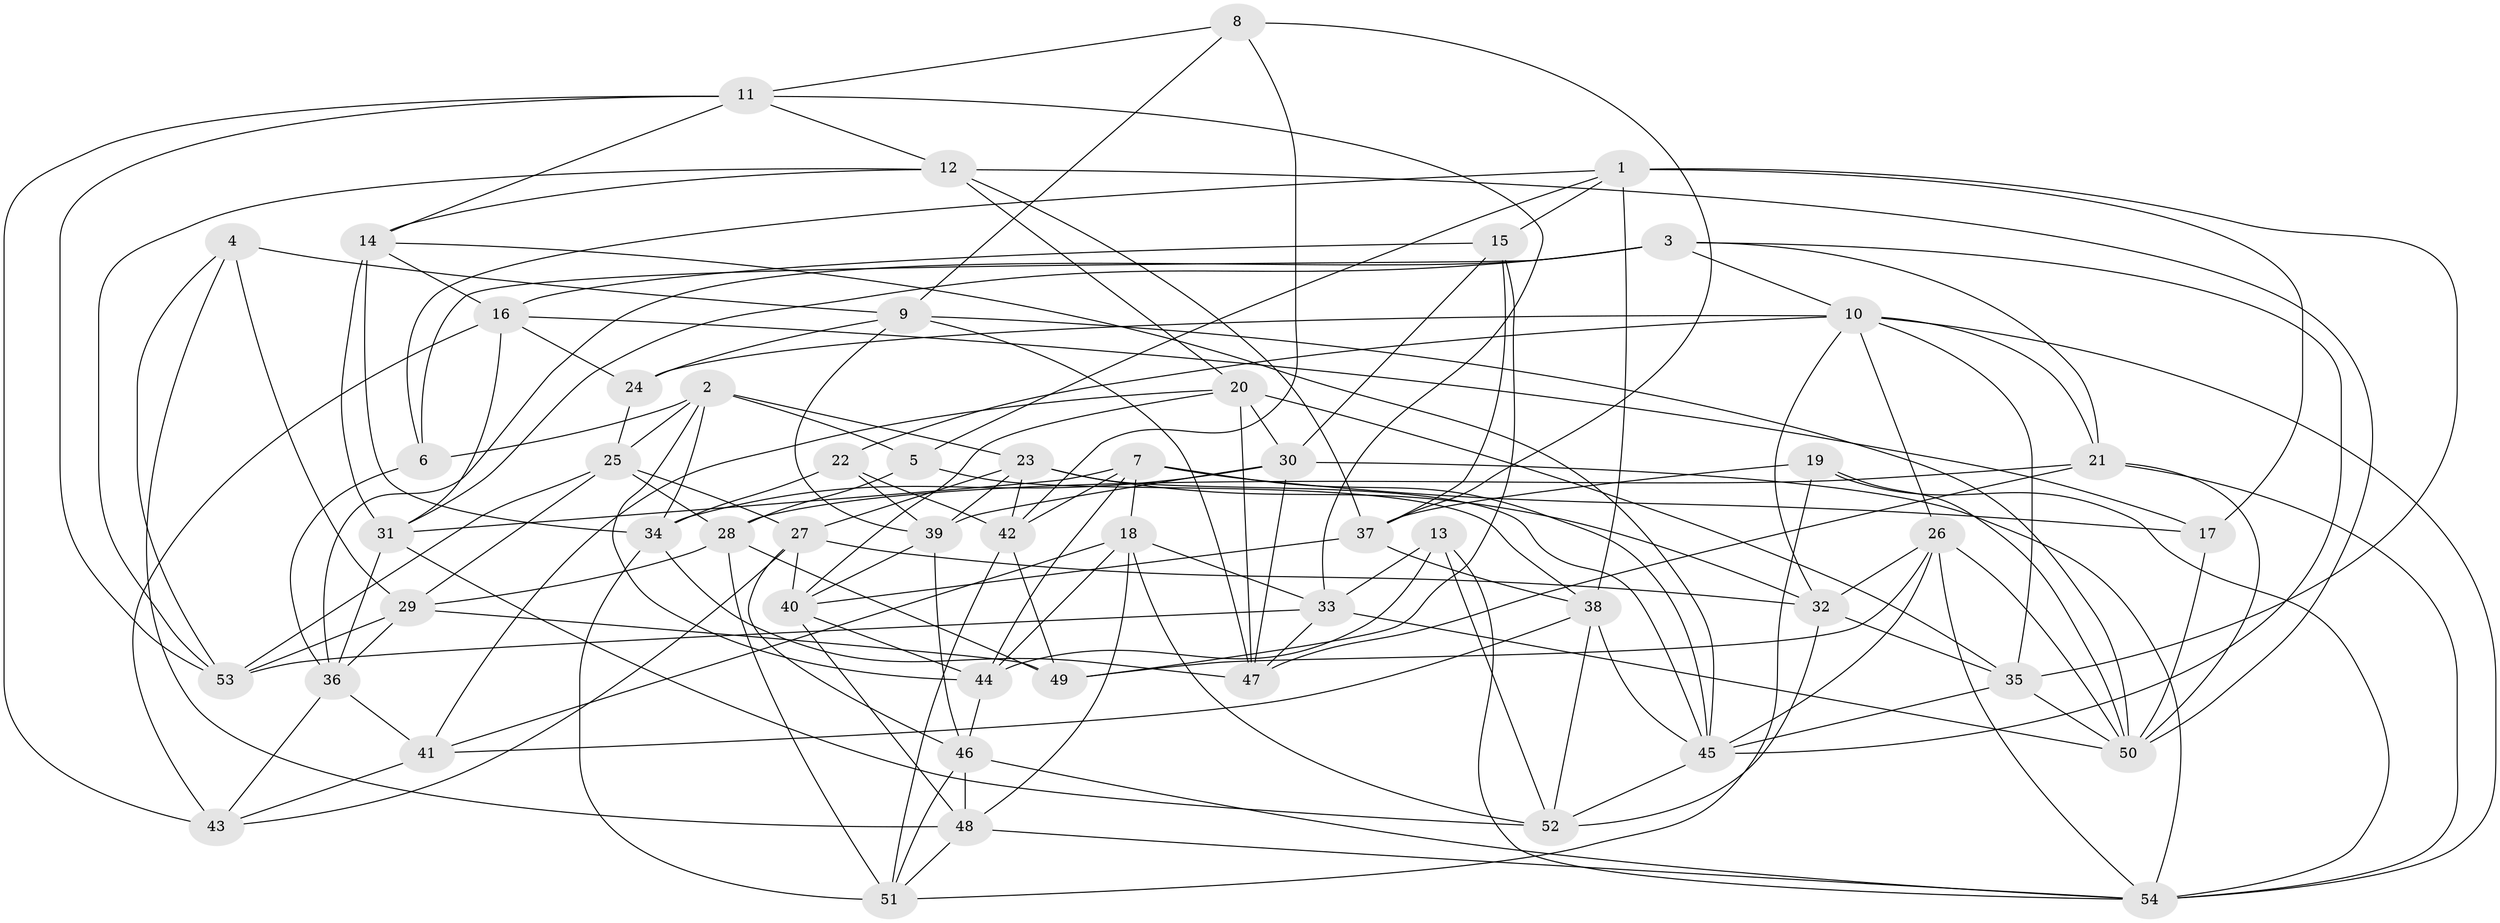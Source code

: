 // original degree distribution, {4: 1.0}
// Generated by graph-tools (version 1.1) at 2025/50/03/09/25 03:50:55]
// undirected, 54 vertices, 155 edges
graph export_dot {
graph [start="1"]
  node [color=gray90,style=filled];
  1;
  2;
  3;
  4;
  5;
  6;
  7;
  8;
  9;
  10;
  11;
  12;
  13;
  14;
  15;
  16;
  17;
  18;
  19;
  20;
  21;
  22;
  23;
  24;
  25;
  26;
  27;
  28;
  29;
  30;
  31;
  32;
  33;
  34;
  35;
  36;
  37;
  38;
  39;
  40;
  41;
  42;
  43;
  44;
  45;
  46;
  47;
  48;
  49;
  50;
  51;
  52;
  53;
  54;
  1 -- 5 [weight=1.0];
  1 -- 6 [weight=1.0];
  1 -- 15 [weight=1.0];
  1 -- 17 [weight=1.0];
  1 -- 35 [weight=1.0];
  1 -- 38 [weight=1.0];
  2 -- 5 [weight=1.0];
  2 -- 6 [weight=1.0];
  2 -- 23 [weight=1.0];
  2 -- 25 [weight=1.0];
  2 -- 34 [weight=1.0];
  2 -- 44 [weight=1.0];
  3 -- 6 [weight=1.0];
  3 -- 10 [weight=1.0];
  3 -- 21 [weight=1.0];
  3 -- 31 [weight=1.0];
  3 -- 36 [weight=1.0];
  3 -- 45 [weight=1.0];
  4 -- 9 [weight=1.0];
  4 -- 29 [weight=1.0];
  4 -- 48 [weight=1.0];
  4 -- 53 [weight=1.0];
  5 -- 28 [weight=1.0];
  5 -- 38 [weight=1.0];
  6 -- 36 [weight=1.0];
  7 -- 17 [weight=1.0];
  7 -- 18 [weight=1.0];
  7 -- 31 [weight=1.0];
  7 -- 42 [weight=1.0];
  7 -- 44 [weight=1.0];
  7 -- 45 [weight=1.0];
  8 -- 9 [weight=1.0];
  8 -- 11 [weight=1.0];
  8 -- 37 [weight=1.0];
  8 -- 42 [weight=1.0];
  9 -- 24 [weight=1.0];
  9 -- 39 [weight=1.0];
  9 -- 47 [weight=1.0];
  9 -- 50 [weight=1.0];
  10 -- 21 [weight=1.0];
  10 -- 22 [weight=1.0];
  10 -- 24 [weight=1.0];
  10 -- 26 [weight=1.0];
  10 -- 32 [weight=1.0];
  10 -- 35 [weight=1.0];
  10 -- 54 [weight=1.0];
  11 -- 12 [weight=1.0];
  11 -- 14 [weight=1.0];
  11 -- 33 [weight=1.0];
  11 -- 43 [weight=1.0];
  11 -- 53 [weight=1.0];
  12 -- 14 [weight=1.0];
  12 -- 20 [weight=1.0];
  12 -- 37 [weight=1.0];
  12 -- 50 [weight=1.0];
  12 -- 53 [weight=1.0];
  13 -- 33 [weight=1.0];
  13 -- 44 [weight=1.0];
  13 -- 52 [weight=1.0];
  13 -- 54 [weight=1.0];
  14 -- 16 [weight=1.0];
  14 -- 31 [weight=1.0];
  14 -- 34 [weight=1.0];
  14 -- 45 [weight=1.0];
  15 -- 16 [weight=1.0];
  15 -- 30 [weight=1.0];
  15 -- 37 [weight=1.0];
  15 -- 49 [weight=2.0];
  16 -- 17 [weight=1.0];
  16 -- 24 [weight=1.0];
  16 -- 31 [weight=1.0];
  16 -- 43 [weight=1.0];
  17 -- 50 [weight=1.0];
  18 -- 33 [weight=1.0];
  18 -- 41 [weight=1.0];
  18 -- 44 [weight=1.0];
  18 -- 48 [weight=1.0];
  18 -- 52 [weight=1.0];
  19 -- 37 [weight=1.0];
  19 -- 50 [weight=1.0];
  19 -- 51 [weight=1.0];
  19 -- 54 [weight=1.0];
  20 -- 30 [weight=1.0];
  20 -- 35 [weight=1.0];
  20 -- 40 [weight=1.0];
  20 -- 41 [weight=1.0];
  20 -- 47 [weight=1.0];
  21 -- 28 [weight=1.0];
  21 -- 47 [weight=1.0];
  21 -- 50 [weight=1.0];
  21 -- 54 [weight=1.0];
  22 -- 34 [weight=1.0];
  22 -- 39 [weight=1.0];
  22 -- 42 [weight=1.0];
  23 -- 27 [weight=1.0];
  23 -- 32 [weight=1.0];
  23 -- 39 [weight=1.0];
  23 -- 42 [weight=1.0];
  23 -- 45 [weight=1.0];
  24 -- 25 [weight=1.0];
  25 -- 27 [weight=1.0];
  25 -- 28 [weight=1.0];
  25 -- 29 [weight=1.0];
  25 -- 53 [weight=1.0];
  26 -- 32 [weight=1.0];
  26 -- 45 [weight=1.0];
  26 -- 49 [weight=1.0];
  26 -- 50 [weight=1.0];
  26 -- 54 [weight=1.0];
  27 -- 32 [weight=1.0];
  27 -- 40 [weight=1.0];
  27 -- 43 [weight=1.0];
  27 -- 46 [weight=1.0];
  28 -- 29 [weight=1.0];
  28 -- 49 [weight=1.0];
  28 -- 51 [weight=1.0];
  29 -- 36 [weight=1.0];
  29 -- 49 [weight=1.0];
  29 -- 53 [weight=1.0];
  30 -- 34 [weight=1.0];
  30 -- 39 [weight=1.0];
  30 -- 47 [weight=1.0];
  30 -- 54 [weight=1.0];
  31 -- 36 [weight=1.0];
  31 -- 52 [weight=1.0];
  32 -- 35 [weight=1.0];
  32 -- 52 [weight=1.0];
  33 -- 47 [weight=1.0];
  33 -- 50 [weight=1.0];
  33 -- 53 [weight=1.0];
  34 -- 47 [weight=1.0];
  34 -- 51 [weight=1.0];
  35 -- 45 [weight=1.0];
  35 -- 50 [weight=1.0];
  36 -- 41 [weight=1.0];
  36 -- 43 [weight=1.0];
  37 -- 38 [weight=1.0];
  37 -- 40 [weight=1.0];
  38 -- 41 [weight=1.0];
  38 -- 45 [weight=1.0];
  38 -- 52 [weight=1.0];
  39 -- 40 [weight=1.0];
  39 -- 46 [weight=1.0];
  40 -- 44 [weight=1.0];
  40 -- 48 [weight=1.0];
  41 -- 43 [weight=2.0];
  42 -- 49 [weight=1.0];
  42 -- 51 [weight=1.0];
  44 -- 46 [weight=1.0];
  45 -- 52 [weight=1.0];
  46 -- 48 [weight=1.0];
  46 -- 51 [weight=1.0];
  46 -- 54 [weight=1.0];
  48 -- 51 [weight=1.0];
  48 -- 54 [weight=1.0];
}
